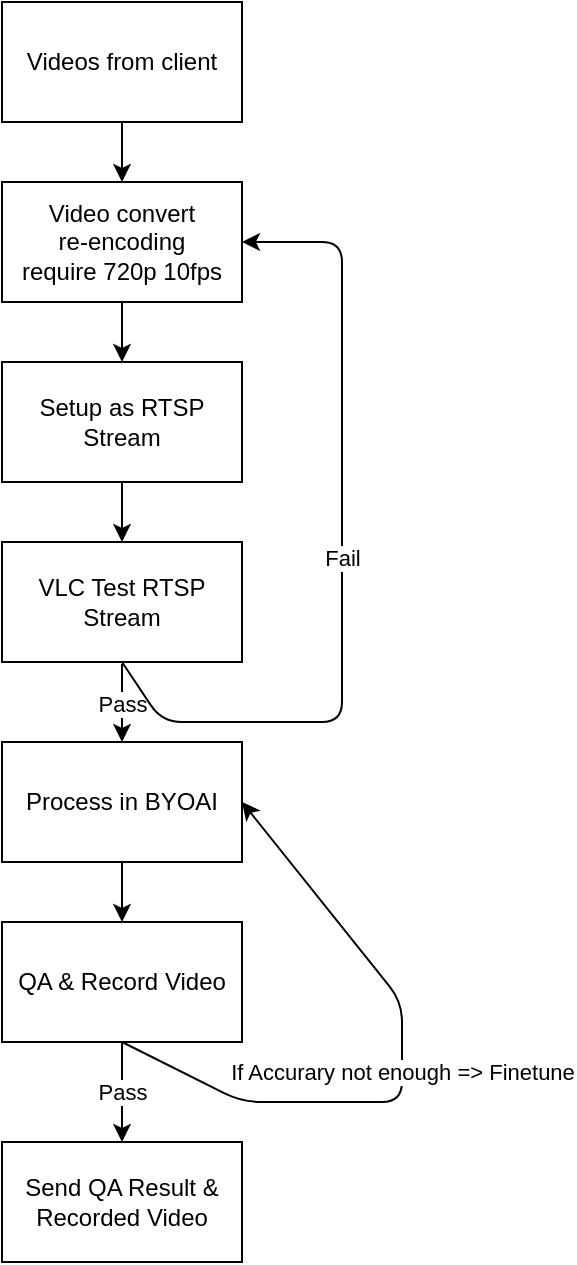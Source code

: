 <mxfile version="14.4.6" type="github">
  <diagram id="4MpO-mHFq29Pg5PuqAJ6" name="Page-1">
    <mxGraphModel dx="1292" dy="693" grid="1" gridSize="10" guides="1" tooltips="1" connect="1" arrows="1" fold="1" page="1" pageScale="1" pageWidth="850" pageHeight="1100" math="0" shadow="0">
      <root>
        <mxCell id="0" />
        <mxCell id="1" parent="0" />
        <mxCell id="rAPLxB1WvlFLBNGbYPzv-1" value="Videos from client" style="rounded=0;whiteSpace=wrap;html=1;" vertex="1" parent="1">
          <mxGeometry x="200" y="230" width="120" height="60" as="geometry" />
        </mxCell>
        <mxCell id="rAPLxB1WvlFLBNGbYPzv-2" value="" style="endArrow=classic;html=1;entryX=0.5;entryY=0;entryDx=0;entryDy=0;exitX=0.5;exitY=1;exitDx=0;exitDy=0;" edge="1" parent="1" source="rAPLxB1WvlFLBNGbYPzv-1" target="rAPLxB1WvlFLBNGbYPzv-3">
          <mxGeometry width="50" height="50" relative="1" as="geometry">
            <mxPoint x="250" y="280" as="sourcePoint" />
            <mxPoint x="240" y="360" as="targetPoint" />
            <Array as="points" />
          </mxGeometry>
        </mxCell>
        <mxCell id="rAPLxB1WvlFLBNGbYPzv-3" value="Video convert&lt;br&gt;re-encoding&lt;br&gt;require 720p 10fps" style="rounded=0;whiteSpace=wrap;html=1;" vertex="1" parent="1">
          <mxGeometry x="200" y="320" width="120" height="60" as="geometry" />
        </mxCell>
        <mxCell id="rAPLxB1WvlFLBNGbYPzv-4" value="" style="endArrow=classic;html=1;exitX=0.5;exitY=1;exitDx=0;exitDy=0;" edge="1" parent="1" source="rAPLxB1WvlFLBNGbYPzv-3" target="rAPLxB1WvlFLBNGbYPzv-5">
          <mxGeometry width="50" height="50" relative="1" as="geometry">
            <mxPoint x="270" y="250" as="sourcePoint" />
            <mxPoint x="260" y="430" as="targetPoint" />
            <Array as="points" />
          </mxGeometry>
        </mxCell>
        <mxCell id="rAPLxB1WvlFLBNGbYPzv-5" value="Setup as RTSP Stream" style="rounded=0;whiteSpace=wrap;html=1;" vertex="1" parent="1">
          <mxGeometry x="200" y="410" width="120" height="60" as="geometry" />
        </mxCell>
        <mxCell id="rAPLxB1WvlFLBNGbYPzv-6" value="VLC Test RTSP Stream" style="rounded=0;whiteSpace=wrap;html=1;" vertex="1" parent="1">
          <mxGeometry x="200" y="500" width="120" height="60" as="geometry" />
        </mxCell>
        <mxCell id="rAPLxB1WvlFLBNGbYPzv-7" value="" style="endArrow=classic;html=1;exitX=0.5;exitY=1;exitDx=0;exitDy=0;entryX=0.5;entryY=0;entryDx=0;entryDy=0;" edge="1" parent="1" source="rAPLxB1WvlFLBNGbYPzv-5" target="rAPLxB1WvlFLBNGbYPzv-6">
          <mxGeometry width="50" height="50" relative="1" as="geometry">
            <mxPoint x="400" y="530" as="sourcePoint" />
            <mxPoint x="450" y="480" as="targetPoint" />
          </mxGeometry>
        </mxCell>
        <mxCell id="rAPLxB1WvlFLBNGbYPzv-8" value="Process in BYOAI" style="rounded=0;whiteSpace=wrap;html=1;" vertex="1" parent="1">
          <mxGeometry x="200" y="600" width="120" height="60" as="geometry" />
        </mxCell>
        <mxCell id="rAPLxB1WvlFLBNGbYPzv-10" value="" style="endArrow=classic;html=1;entryX=0.5;entryY=0;entryDx=0;entryDy=0;" edge="1" parent="1" target="rAPLxB1WvlFLBNGbYPzv-8">
          <mxGeometry relative="1" as="geometry">
            <mxPoint x="260" y="561" as="sourcePoint" />
            <mxPoint x="425" y="600" as="targetPoint" />
          </mxGeometry>
        </mxCell>
        <mxCell id="rAPLxB1WvlFLBNGbYPzv-11" value="Pass" style="edgeLabel;resizable=0;html=1;align=center;verticalAlign=middle;" connectable="0" vertex="1" parent="rAPLxB1WvlFLBNGbYPzv-10">
          <mxGeometry relative="1" as="geometry" />
        </mxCell>
        <mxCell id="rAPLxB1WvlFLBNGbYPzv-13" value="" style="endArrow=classic;html=1;exitX=0.5;exitY=1;exitDx=0;exitDy=0;entryX=1;entryY=0.5;entryDx=0;entryDy=0;" edge="1" parent="1" source="rAPLxB1WvlFLBNGbYPzv-6" target="rAPLxB1WvlFLBNGbYPzv-3">
          <mxGeometry relative="1" as="geometry">
            <mxPoint x="262.44" y="571.02" as="sourcePoint" />
            <mxPoint x="370" y="350" as="targetPoint" />
            <Array as="points">
              <mxPoint x="280" y="590" />
              <mxPoint x="370" y="590" />
              <mxPoint x="370" y="350" />
            </Array>
          </mxGeometry>
        </mxCell>
        <mxCell id="rAPLxB1WvlFLBNGbYPzv-14" value="Fail" style="edgeLabel;resizable=0;html=1;align=center;verticalAlign=middle;" connectable="0" vertex="1" parent="rAPLxB1WvlFLBNGbYPzv-13">
          <mxGeometry relative="1" as="geometry" />
        </mxCell>
        <mxCell id="rAPLxB1WvlFLBNGbYPzv-16" value="QA &amp;amp; Record Video" style="rounded=0;whiteSpace=wrap;html=1;" vertex="1" parent="1">
          <mxGeometry x="200" y="690" width="120" height="60" as="geometry" />
        </mxCell>
        <mxCell id="rAPLxB1WvlFLBNGbYPzv-17" value="" style="endArrow=classic;html=1;exitX=0.5;exitY=1;exitDx=0;exitDy=0;" edge="1" parent="1" source="rAPLxB1WvlFLBNGbYPzv-8" target="rAPLxB1WvlFLBNGbYPzv-16">
          <mxGeometry width="50" height="50" relative="1" as="geometry">
            <mxPoint x="270" y="480" as="sourcePoint" />
            <mxPoint x="270" y="510" as="targetPoint" />
          </mxGeometry>
        </mxCell>
        <mxCell id="rAPLxB1WvlFLBNGbYPzv-19" value="Send QA Result &amp;amp; Recorded Video" style="rounded=0;whiteSpace=wrap;html=1;" vertex="1" parent="1">
          <mxGeometry x="200" y="800" width="120" height="60" as="geometry" />
        </mxCell>
        <mxCell id="rAPLxB1WvlFLBNGbYPzv-22" value="" style="endArrow=classic;html=1;entryX=1;entryY=0.5;entryDx=0;entryDy=0;" edge="1" parent="1" target="rAPLxB1WvlFLBNGbYPzv-8">
          <mxGeometry relative="1" as="geometry">
            <mxPoint x="260" y="750" as="sourcePoint" />
            <mxPoint x="380" y="620" as="targetPoint" />
            <Array as="points">
              <mxPoint x="320" y="780" />
              <mxPoint x="400" y="780" />
              <mxPoint x="400" y="730" />
            </Array>
          </mxGeometry>
        </mxCell>
        <mxCell id="rAPLxB1WvlFLBNGbYPzv-23" value="If Accurary not enough =&amp;gt; Finetune" style="edgeLabel;resizable=0;html=1;align=center;verticalAlign=middle;" connectable="0" vertex="1" parent="rAPLxB1WvlFLBNGbYPzv-22">
          <mxGeometry relative="1" as="geometry" />
        </mxCell>
        <mxCell id="rAPLxB1WvlFLBNGbYPzv-25" value="" style="endArrow=classic;html=1;exitX=0.5;exitY=1;exitDx=0;exitDy=0;entryX=0.5;entryY=0;entryDx=0;entryDy=0;" edge="1" parent="1" source="rAPLxB1WvlFLBNGbYPzv-16" target="rAPLxB1WvlFLBNGbYPzv-19">
          <mxGeometry relative="1" as="geometry">
            <mxPoint x="260" y="750" as="sourcePoint" />
            <mxPoint x="480" y="730" as="targetPoint" />
          </mxGeometry>
        </mxCell>
        <mxCell id="rAPLxB1WvlFLBNGbYPzv-26" value="Pass" style="edgeLabel;resizable=0;html=1;align=center;verticalAlign=middle;" connectable="0" vertex="1" parent="rAPLxB1WvlFLBNGbYPzv-25">
          <mxGeometry relative="1" as="geometry" />
        </mxCell>
      </root>
    </mxGraphModel>
  </diagram>
</mxfile>
